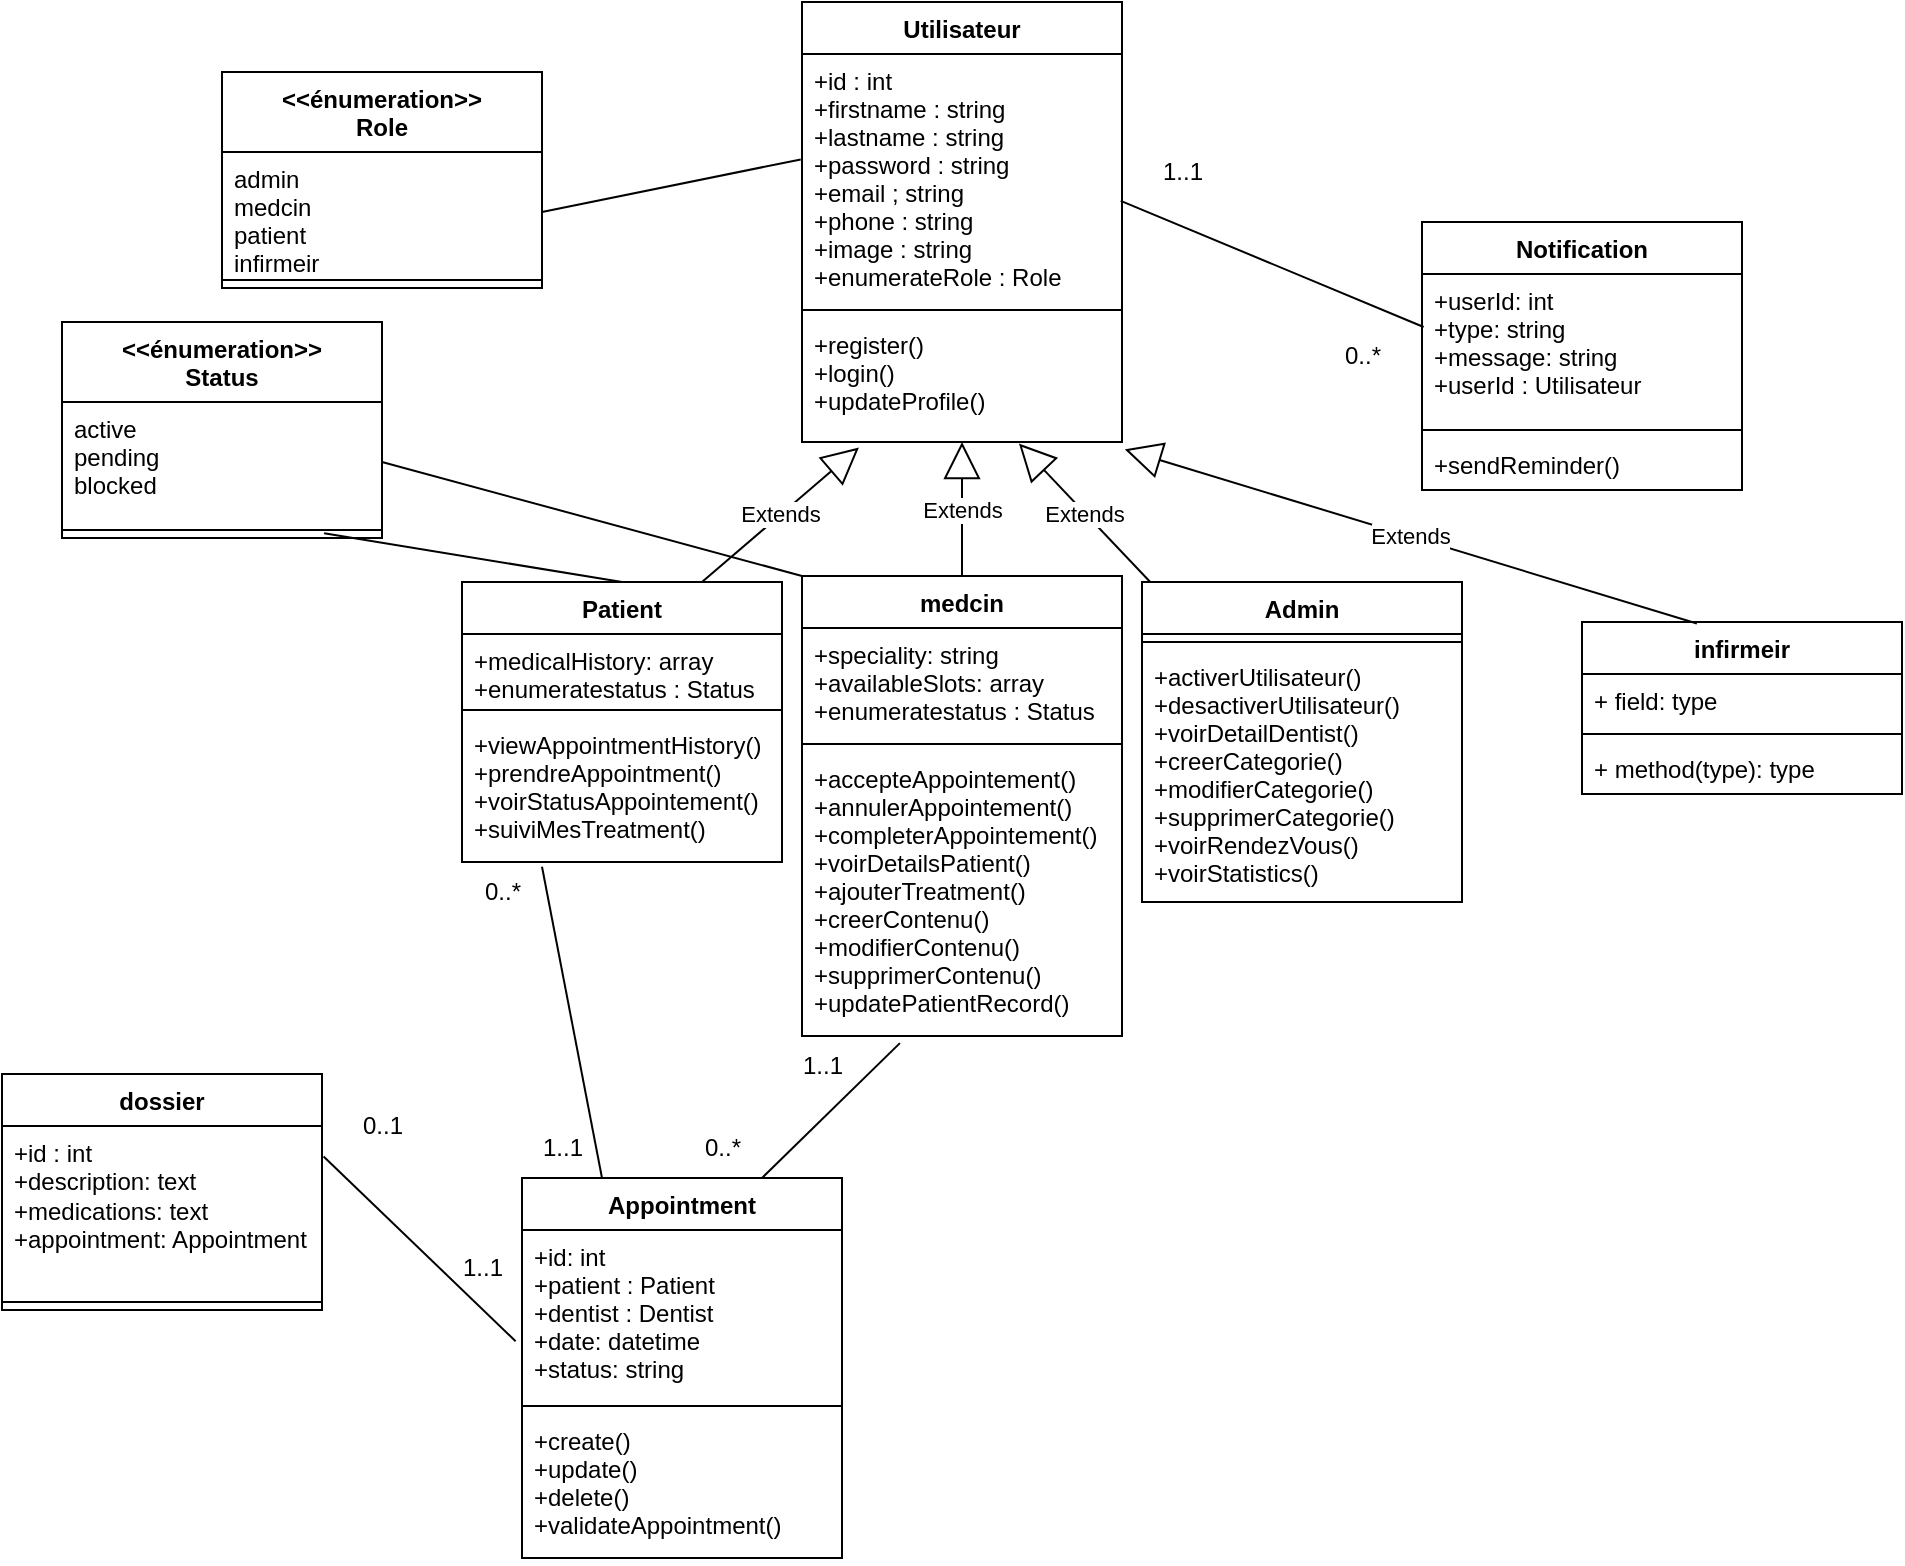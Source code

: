 <mxfile>
    <diagram id="6JYyChJX-3HrJPRLsDEK" name="Page-1">
        <mxGraphModel dx="2080" dy="1266" grid="1" gridSize="10" guides="1" tooltips="1" connect="1" arrows="1" fold="1" page="0" pageScale="1" pageWidth="850" pageHeight="1100" math="0" shadow="0">
            <root>
                <mxCell id="0"/>
                <mxCell id="1" parent="0"/>
                <mxCell id="67" value="Utilisateur" style="swimlane;fontStyle=1;align=center;verticalAlign=top;childLayout=stackLayout;horizontal=1;startSize=26;horizontalStack=0;resizeParent=1;resizeParentMax=0;resizeLast=0;collapsible=1;marginBottom=0;" vertex="1" parent="1">
                    <mxGeometry x="-350" y="-60" width="160" height="220" as="geometry"/>
                </mxCell>
                <mxCell id="68" value="+id : int &#xa;+firstname : string&#xa;+lastname : string &#xa;+password : string&#xa;+email ; string &#xa;+phone : string&#xa;+image : string&#xa;+enumerateRole : Role" style="text;strokeColor=none;fillColor=none;align=left;verticalAlign=top;spacingLeft=4;spacingRight=4;overflow=hidden;rotatable=0;points=[[0,0.5],[1,0.5]];portConstraint=eastwest;" vertex="1" parent="67">
                    <mxGeometry y="26" width="160" height="124" as="geometry"/>
                </mxCell>
                <mxCell id="69" value="" style="line;strokeWidth=1;fillColor=none;align=left;verticalAlign=middle;spacingTop=-1;spacingLeft=3;spacingRight=3;rotatable=0;labelPosition=right;points=[];portConstraint=eastwest;strokeColor=inherit;" vertex="1" parent="67">
                    <mxGeometry y="150" width="160" height="8" as="geometry"/>
                </mxCell>
                <mxCell id="70" value="+register()&#xa;+login()&#xa;+updateProfile()" style="text;strokeColor=none;fillColor=none;align=left;verticalAlign=top;spacingLeft=4;spacingRight=4;overflow=hidden;rotatable=0;points=[[0,0.5],[1,0.5]];portConstraint=eastwest;" vertex="1" parent="67">
                    <mxGeometry y="158" width="160" height="62" as="geometry"/>
                </mxCell>
                <mxCell id="71" value="&lt;&lt;énumeration&gt;&gt;&#xa;Role" style="swimlane;fontStyle=1;align=center;verticalAlign=top;childLayout=stackLayout;horizontal=1;startSize=40;horizontalStack=0;resizeParent=1;resizeParentMax=0;resizeLast=0;collapsible=1;marginBottom=0;" vertex="1" parent="1">
                    <mxGeometry x="-640" y="-25" width="160" height="108" as="geometry"/>
                </mxCell>
                <mxCell id="72" value="admin&#xa;medcin&#xa;patient&#xa;infirmeir" style="text;strokeColor=none;fillColor=none;align=left;verticalAlign=top;spacingLeft=4;spacingRight=4;overflow=hidden;rotatable=0;points=[[0,0.5],[1,0.5]];portConstraint=eastwest;" vertex="1" parent="71">
                    <mxGeometry y="40" width="160" height="60" as="geometry"/>
                </mxCell>
                <mxCell id="73" value="" style="line;strokeWidth=1;fillColor=none;align=left;verticalAlign=middle;spacingTop=-1;spacingLeft=3;spacingRight=3;rotatable=0;labelPosition=right;points=[];portConstraint=eastwest;strokeColor=inherit;" vertex="1" parent="71">
                    <mxGeometry y="100" width="160" height="8" as="geometry"/>
                </mxCell>
                <mxCell id="74" value="Appointment" style="swimlane;fontStyle=1;align=center;verticalAlign=top;childLayout=stackLayout;horizontal=1;startSize=26;horizontalStack=0;resizeParent=1;resizeParentMax=0;resizeLast=0;collapsible=1;marginBottom=0;" vertex="1" parent="1">
                    <mxGeometry x="-490" y="528" width="160" height="190" as="geometry"/>
                </mxCell>
                <mxCell id="75" value="+id: int&#xa;+patient : Patient&#xa;+dentist : Dentist&#xa;+date: datetime&#xa;+status: string" style="text;strokeColor=none;fillColor=none;align=left;verticalAlign=top;spacingLeft=4;spacingRight=4;overflow=hidden;rotatable=0;points=[[0,0.5],[1,0.5]];portConstraint=eastwest;" vertex="1" parent="74">
                    <mxGeometry y="26" width="160" height="84" as="geometry"/>
                </mxCell>
                <mxCell id="76" value="" style="line;strokeWidth=1;fillColor=none;align=left;verticalAlign=middle;spacingTop=-1;spacingLeft=3;spacingRight=3;rotatable=0;labelPosition=right;points=[];portConstraint=eastwest;strokeColor=inherit;" vertex="1" parent="74">
                    <mxGeometry y="110" width="160" height="8" as="geometry"/>
                </mxCell>
                <mxCell id="77" value="+create()&#xa;+update()&#xa;+delete()&#xa;+validateAppointment()" style="text;strokeColor=none;fillColor=none;align=left;verticalAlign=top;spacingLeft=4;spacingRight=4;overflow=hidden;rotatable=0;points=[[0,0.5],[1,0.5]];portConstraint=eastwest;" vertex="1" parent="74">
                    <mxGeometry y="118" width="160" height="72" as="geometry"/>
                </mxCell>
                <mxCell id="78" value="Patient" style="swimlane;fontStyle=1;align=center;verticalAlign=top;childLayout=stackLayout;horizontal=1;startSize=26;horizontalStack=0;resizeParent=1;resizeParentMax=0;resizeLast=0;collapsible=1;marginBottom=0;" vertex="1" parent="1">
                    <mxGeometry x="-520" y="230" width="160" height="140" as="geometry"/>
                </mxCell>
                <mxCell id="79" value="+medicalHistory: array&#xa;+enumeratestatus : Status" style="text;strokeColor=none;fillColor=none;align=left;verticalAlign=top;spacingLeft=4;spacingRight=4;overflow=hidden;rotatable=0;points=[[0,0.5],[1,0.5]];portConstraint=eastwest;" vertex="1" parent="78">
                    <mxGeometry y="26" width="160" height="34" as="geometry"/>
                </mxCell>
                <mxCell id="80" value="" style="line;strokeWidth=1;fillColor=none;align=left;verticalAlign=middle;spacingTop=-1;spacingLeft=3;spacingRight=3;rotatable=0;labelPosition=right;points=[];portConstraint=eastwest;strokeColor=inherit;" vertex="1" parent="78">
                    <mxGeometry y="60" width="160" height="8" as="geometry"/>
                </mxCell>
                <mxCell id="81" value="+viewAppointmentHistory()&#xa;+prendreAppointment()&#xa;+voirStatusAppointement()&#xa;+suiviMesTreatment()" style="text;strokeColor=none;fillColor=none;align=left;verticalAlign=top;spacingLeft=4;spacingRight=4;overflow=hidden;rotatable=0;points=[[0,0.5],[1,0.5]];portConstraint=eastwest;" vertex="1" parent="78">
                    <mxGeometry y="68" width="160" height="72" as="geometry"/>
                </mxCell>
                <mxCell id="82" value="medcin" style="swimlane;fontStyle=1;align=center;verticalAlign=top;childLayout=stackLayout;horizontal=1;startSize=26;horizontalStack=0;resizeParent=1;resizeParentMax=0;resizeLast=0;collapsible=1;marginBottom=0;" vertex="1" parent="1">
                    <mxGeometry x="-350" y="227" width="160" height="230" as="geometry"/>
                </mxCell>
                <mxCell id="83" value="+speciality: string&#xa;+availableSlots: array&#xa;+enumeratestatus : Status" style="text;strokeColor=none;fillColor=none;align=left;verticalAlign=top;spacingLeft=4;spacingRight=4;overflow=hidden;rotatable=0;points=[[0,0.5],[1,0.5]];portConstraint=eastwest;" vertex="1" parent="82">
                    <mxGeometry y="26" width="160" height="54" as="geometry"/>
                </mxCell>
                <mxCell id="84" value="" style="line;strokeWidth=1;fillColor=none;align=left;verticalAlign=middle;spacingTop=-1;spacingLeft=3;spacingRight=3;rotatable=0;labelPosition=right;points=[];portConstraint=eastwest;strokeColor=inherit;" vertex="1" parent="82">
                    <mxGeometry y="80" width="160" height="8" as="geometry"/>
                </mxCell>
                <mxCell id="85" value="+accepteAppointement()&#xa;+annulerAppointement()&#xa;+completerAppointement()&#xa;+voirDetailsPatient()&#xa;+ajouterTreatment()&#xa;+creerContenu()&#xa;+modifierContenu()&#xa;+supprimerContenu()&#xa;+updatePatientRecord()" style="text;strokeColor=none;fillColor=none;align=left;verticalAlign=top;spacingLeft=4;spacingRight=4;overflow=hidden;rotatable=0;points=[[0,0.5],[1,0.5]];portConstraint=eastwest;" vertex="1" parent="82">
                    <mxGeometry y="88" width="160" height="142" as="geometry"/>
                </mxCell>
                <mxCell id="86" value="Admin" style="swimlane;fontStyle=1;align=center;verticalAlign=top;childLayout=stackLayout;horizontal=1;startSize=26;horizontalStack=0;resizeParent=1;resizeParentMax=0;resizeLast=0;collapsible=1;marginBottom=0;" vertex="1" parent="1">
                    <mxGeometry x="-180" y="230" width="160" height="160" as="geometry"/>
                </mxCell>
                <mxCell id="87" value="" style="line;strokeWidth=1;fillColor=none;align=left;verticalAlign=middle;spacingTop=-1;spacingLeft=3;spacingRight=3;rotatable=0;labelPosition=right;points=[];portConstraint=eastwest;strokeColor=inherit;" vertex="1" parent="86">
                    <mxGeometry y="26" width="160" height="8" as="geometry"/>
                </mxCell>
                <mxCell id="88" value="+activerUtilisateur()&#xa;+desactiverUtilisateur()&#xa;+voirDetailDentist()&#xa;+creerCategorie()&#xa;+modifierCategorie()&#xa;+supprimerCategorie()&#xa;+voirRendezVous()&#xa;+voirStatistics()" style="text;strokeColor=none;fillColor=none;align=left;verticalAlign=top;spacingLeft=4;spacingRight=4;overflow=hidden;rotatable=0;points=[[0,0.5],[1,0.5]];portConstraint=eastwest;" vertex="1" parent="86">
                    <mxGeometry y="34" width="160" height="126" as="geometry"/>
                </mxCell>
                <mxCell id="89" value="Notification" style="swimlane;fontStyle=1;align=center;verticalAlign=top;childLayout=stackLayout;horizontal=1;startSize=26;horizontalStack=0;resizeParent=1;resizeParentMax=0;resizeLast=0;collapsible=1;marginBottom=0;" vertex="1" parent="1">
                    <mxGeometry x="-40" y="50" width="160" height="134" as="geometry"/>
                </mxCell>
                <mxCell id="90" value="+userId: int&#xa;+type: string&#xa;+message: string&#xa;+userId : Utilisateur" style="text;strokeColor=none;fillColor=none;align=left;verticalAlign=top;spacingLeft=4;spacingRight=4;overflow=hidden;rotatable=0;points=[[0,0.5],[1,0.5]];portConstraint=eastwest;" vertex="1" parent="89">
                    <mxGeometry y="26" width="160" height="74" as="geometry"/>
                </mxCell>
                <mxCell id="91" value="" style="line;strokeWidth=1;fillColor=none;align=left;verticalAlign=middle;spacingTop=-1;spacingLeft=3;spacingRight=3;rotatable=0;labelPosition=right;points=[];portConstraint=eastwest;strokeColor=inherit;" vertex="1" parent="89">
                    <mxGeometry y="100" width="160" height="8" as="geometry"/>
                </mxCell>
                <mxCell id="92" value="+sendReminder()&#xa;" style="text;strokeColor=none;fillColor=none;align=left;verticalAlign=top;spacingLeft=4;spacingRight=4;overflow=hidden;rotatable=0;points=[[0,0.5],[1,0.5]];portConstraint=eastwest;" vertex="1" parent="89">
                    <mxGeometry y="108" width="160" height="26" as="geometry"/>
                </mxCell>
                <mxCell id="93" value="" style="endArrow=none;html=1;entryX=-0.004;entryY=0.425;entryDx=0;entryDy=0;entryPerimeter=0;exitX=1;exitY=0.5;exitDx=0;exitDy=0;" edge="1" parent="1" source="72" target="68">
                    <mxGeometry width="50" height="50" relative="1" as="geometry">
                        <mxPoint x="-430" y="60" as="sourcePoint"/>
                        <mxPoint x="-380" y="10" as="targetPoint"/>
                    </mxGeometry>
                </mxCell>
                <mxCell id="94" value="" style="endArrow=none;html=1;entryX=0.005;entryY=0.358;entryDx=0;entryDy=0;entryPerimeter=0;exitX=0.996;exitY=0.592;exitDx=0;exitDy=0;exitPerimeter=0;" edge="1" parent="1" source="68" target="90">
                    <mxGeometry width="50" height="50" relative="1" as="geometry">
                        <mxPoint x="-140" y="110" as="sourcePoint"/>
                        <mxPoint x="-90" y="60" as="targetPoint"/>
                    </mxGeometry>
                </mxCell>
                <mxCell id="95" value="1..1" style="text;html=1;align=center;verticalAlign=middle;resizable=0;points=[];autosize=1;strokeColor=none;fillColor=none;" vertex="1" parent="1">
                    <mxGeometry x="-180" y="10" width="40" height="30" as="geometry"/>
                </mxCell>
                <mxCell id="96" value="0..*" style="text;html=1;align=center;verticalAlign=middle;resizable=0;points=[];autosize=1;strokeColor=none;fillColor=none;" vertex="1" parent="1">
                    <mxGeometry x="-90" y="102" width="40" height="30" as="geometry"/>
                </mxCell>
                <mxCell id="97" value="Extends" style="endArrow=block;endSize=16;endFill=0;html=1;entryX=0.178;entryY=1.044;entryDx=0;entryDy=0;entryPerimeter=0;exitX=0.75;exitY=0;exitDx=0;exitDy=0;" edge="1" parent="1" source="78" target="70">
                    <mxGeometry width="160" relative="1" as="geometry">
                        <mxPoint x="-400" y="220" as="sourcePoint"/>
                        <mxPoint x="-410" y="70" as="targetPoint"/>
                    </mxGeometry>
                </mxCell>
                <mxCell id="98" value="Extends" style="endArrow=block;endSize=16;endFill=0;html=1;exitX=0.5;exitY=0;exitDx=0;exitDy=0;" edge="1" parent="1" source="82" target="70">
                    <mxGeometry width="160" relative="1" as="geometry">
                        <mxPoint x="-220" y="190" as="sourcePoint"/>
                        <mxPoint x="-60" y="190" as="targetPoint"/>
                    </mxGeometry>
                </mxCell>
                <mxCell id="99" value="Extends" style="endArrow=block;endSize=16;endFill=0;html=1;entryX=0.678;entryY=1.013;entryDx=0;entryDy=0;entryPerimeter=0;" edge="1" parent="1" source="86" target="70">
                    <mxGeometry width="160" relative="1" as="geometry">
                        <mxPoint x="-160" y="170" as="sourcePoint"/>
                        <mxPoint x="-220" y="140" as="targetPoint"/>
                    </mxGeometry>
                </mxCell>
                <mxCell id="100" value="" style="endArrow=none;html=1;entryX=0.306;entryY=1.025;entryDx=0;entryDy=0;entryPerimeter=0;exitX=0.75;exitY=0;exitDx=0;exitDy=0;" edge="1" parent="1" source="74" target="85">
                    <mxGeometry width="50" height="50" relative="1" as="geometry">
                        <mxPoint x="-530" y="430" as="sourcePoint"/>
                        <mxPoint x="-480" y="380" as="targetPoint"/>
                    </mxGeometry>
                </mxCell>
                <mxCell id="101" value="" style="endArrow=none;html=1;entryX=0.25;entryY=1.033;entryDx=0;entryDy=0;entryPerimeter=0;exitX=0.25;exitY=0;exitDx=0;exitDy=0;" edge="1" parent="1" source="74" target="81">
                    <mxGeometry width="50" height="50" relative="1" as="geometry">
                        <mxPoint x="-510" y="430" as="sourcePoint"/>
                        <mxPoint x="-460" y="380" as="targetPoint"/>
                    </mxGeometry>
                </mxCell>
                <mxCell id="102" value="0..*" style="text;html=1;align=center;verticalAlign=middle;resizable=0;points=[];autosize=1;strokeColor=none;fillColor=none;" vertex="1" parent="1">
                    <mxGeometry x="-520" y="370" width="40" height="30" as="geometry"/>
                </mxCell>
                <mxCell id="103" value="1..1" style="text;html=1;align=center;verticalAlign=middle;resizable=0;points=[];autosize=1;strokeColor=none;fillColor=none;" vertex="1" parent="1">
                    <mxGeometry x="-490" y="498" width="40" height="30" as="geometry"/>
                </mxCell>
                <mxCell id="104" value="0..*" style="text;html=1;align=center;verticalAlign=middle;resizable=0;points=[];autosize=1;strokeColor=none;fillColor=none;" vertex="1" parent="1">
                    <mxGeometry x="-410" y="498" width="40" height="30" as="geometry"/>
                </mxCell>
                <mxCell id="105" value="1..1" style="text;html=1;align=center;verticalAlign=middle;resizable=0;points=[];autosize=1;strokeColor=none;fillColor=none;" vertex="1" parent="1">
                    <mxGeometry x="-360" y="457" width="40" height="30" as="geometry"/>
                </mxCell>
                <mxCell id="106" value="&lt;&lt;énumeration&gt;&gt;&#xa;Status" style="swimlane;fontStyle=1;align=center;verticalAlign=top;childLayout=stackLayout;horizontal=1;startSize=40;horizontalStack=0;resizeParent=1;resizeParentMax=0;resizeLast=0;collapsible=1;marginBottom=0;" vertex="1" parent="1">
                    <mxGeometry x="-720" y="100" width="160" height="108" as="geometry"/>
                </mxCell>
                <mxCell id="107" value="active&#xa;pending&#xa;blocked" style="text;strokeColor=none;fillColor=none;align=left;verticalAlign=top;spacingLeft=4;spacingRight=4;overflow=hidden;rotatable=0;points=[[0,0.5],[1,0.5]];portConstraint=eastwest;" vertex="1" parent="106">
                    <mxGeometry y="40" width="160" height="60" as="geometry"/>
                </mxCell>
                <mxCell id="108" value="" style="line;strokeWidth=1;fillColor=none;align=left;verticalAlign=middle;spacingTop=-1;spacingLeft=3;spacingRight=3;rotatable=0;labelPosition=right;points=[];portConstraint=eastwest;strokeColor=inherit;" vertex="1" parent="106">
                    <mxGeometry y="100" width="160" height="8" as="geometry"/>
                </mxCell>
                <mxCell id="109" value="" style="endArrow=none;html=1;exitX=1;exitY=0.5;exitDx=0;exitDy=0;entryX=0;entryY=0;entryDx=0;entryDy=0;" edge="1" parent="1" source="107" target="82">
                    <mxGeometry width="50" height="50" relative="1" as="geometry">
                        <mxPoint x="-310" y="210" as="sourcePoint"/>
                        <mxPoint x="-260" y="160" as="targetPoint"/>
                    </mxGeometry>
                </mxCell>
                <mxCell id="110" value="" style="endArrow=none;html=1;entryX=0.819;entryY=0.708;entryDx=0;entryDy=0;entryPerimeter=0;exitX=0.5;exitY=0;exitDx=0;exitDy=0;" edge="1" parent="1" source="78" target="108">
                    <mxGeometry width="50" height="50" relative="1" as="geometry">
                        <mxPoint x="-700" y="220" as="sourcePoint"/>
                        <mxPoint x="-650" y="170" as="targetPoint"/>
                    </mxGeometry>
                </mxCell>
                <mxCell id="111" value="dossier" style="swimlane;fontStyle=1;align=center;verticalAlign=top;childLayout=stackLayout;horizontal=1;startSize=26;horizontalStack=0;resizeParent=1;resizeParentMax=0;resizeLast=0;collapsible=1;marginBottom=0;whiteSpace=wrap;html=1;" vertex="1" parent="1">
                    <mxGeometry x="-750" y="476" width="160" height="118" as="geometry"/>
                </mxCell>
                <mxCell id="112" value="&lt;div&gt;&lt;font color=&quot;#000000&quot;&gt;+id : int&lt;/font&gt;&lt;/div&gt;&lt;div&gt;&lt;span style=&quot;background-color: transparent;&quot;&gt;+description: text&amp;nbsp;&lt;/span&gt;&lt;/div&gt;&lt;div&gt;&lt;font color=&quot;#000000&quot;&gt;+medications: text&amp;nbsp;&lt;/font&gt;&lt;/div&gt;&lt;div&gt;&lt;font color=&quot;#000000&quot;&gt;+appointment: Appointment&amp;nbsp;&lt;/font&gt;&lt;/div&gt;" style="text;strokeColor=none;fillColor=none;align=left;verticalAlign=top;spacingLeft=4;spacingRight=4;overflow=hidden;rotatable=0;points=[[0,0.5],[1,0.5]];portConstraint=eastwest;whiteSpace=wrap;html=1;" vertex="1" parent="111">
                    <mxGeometry y="26" width="160" height="84" as="geometry"/>
                </mxCell>
                <mxCell id="113" value="" style="line;strokeWidth=1;fillColor=none;align=left;verticalAlign=middle;spacingTop=-1;spacingLeft=3;spacingRight=3;rotatable=0;labelPosition=right;points=[];portConstraint=eastwest;strokeColor=inherit;" vertex="1" parent="111">
                    <mxGeometry y="110" width="160" height="8" as="geometry"/>
                </mxCell>
                <mxCell id="114" value="" style="endArrow=none;html=1;exitX=1.005;exitY=0.181;exitDx=0;exitDy=0;entryX=-0.02;entryY=0.662;entryDx=0;entryDy=0;entryPerimeter=0;exitPerimeter=0;" edge="1" parent="1" source="112" target="75">
                    <mxGeometry width="50" height="50" relative="1" as="geometry">
                        <mxPoint x="-630" y="590" as="sourcePoint"/>
                        <mxPoint x="-580" y="540" as="targetPoint"/>
                    </mxGeometry>
                </mxCell>
                <mxCell id="115" value="0..1" style="text;html=1;align=center;verticalAlign=middle;resizable=0;points=[];autosize=1;strokeColor=none;fillColor=none;" vertex="1" parent="1">
                    <mxGeometry x="-580" y="487" width="40" height="30" as="geometry"/>
                </mxCell>
                <mxCell id="116" value="1..1" style="text;html=1;align=center;verticalAlign=middle;resizable=0;points=[];autosize=1;strokeColor=none;fillColor=none;" vertex="1" parent="1">
                    <mxGeometry x="-530" y="558" width="40" height="30" as="geometry"/>
                </mxCell>
                <mxCell id="117" value="infirmeir" style="swimlane;fontStyle=1;align=center;verticalAlign=top;childLayout=stackLayout;horizontal=1;startSize=26;horizontalStack=0;resizeParent=1;resizeParentMax=0;resizeLast=0;collapsible=1;marginBottom=0;whiteSpace=wrap;html=1;" vertex="1" parent="1">
                    <mxGeometry x="40" y="250" width="160" height="86" as="geometry"/>
                </mxCell>
                <mxCell id="118" value="+ field: type" style="text;strokeColor=none;fillColor=none;align=left;verticalAlign=top;spacingLeft=4;spacingRight=4;overflow=hidden;rotatable=0;points=[[0,0.5],[1,0.5]];portConstraint=eastwest;whiteSpace=wrap;html=1;" vertex="1" parent="117">
                    <mxGeometry y="26" width="160" height="26" as="geometry"/>
                </mxCell>
                <mxCell id="119" value="" style="line;strokeWidth=1;fillColor=none;align=left;verticalAlign=middle;spacingTop=-1;spacingLeft=3;spacingRight=3;rotatable=0;labelPosition=right;points=[];portConstraint=eastwest;strokeColor=inherit;" vertex="1" parent="117">
                    <mxGeometry y="52" width="160" height="8" as="geometry"/>
                </mxCell>
                <mxCell id="120" value="+ method(type): type" style="text;strokeColor=none;fillColor=none;align=left;verticalAlign=top;spacingLeft=4;spacingRight=4;overflow=hidden;rotatable=0;points=[[0,0.5],[1,0.5]];portConstraint=eastwest;whiteSpace=wrap;html=1;" vertex="1" parent="117">
                    <mxGeometry y="60" width="160" height="26" as="geometry"/>
                </mxCell>
                <mxCell id="121" value="Extends" style="endArrow=block;endSize=16;endFill=0;html=1;exitX=0.359;exitY=0.009;exitDx=0;exitDy=0;exitPerimeter=0;entryX=1.009;entryY=1.06;entryDx=0;entryDy=0;entryPerimeter=0;" edge="1" parent="1" source="117" target="70">
                    <mxGeometry width="160" relative="1" as="geometry">
                        <mxPoint x="20" y="430" as="sourcePoint"/>
                        <mxPoint x="180" y="430" as="targetPoint"/>
                    </mxGeometry>
                </mxCell>
            </root>
        </mxGraphModel>
    </diagram>
</mxfile>